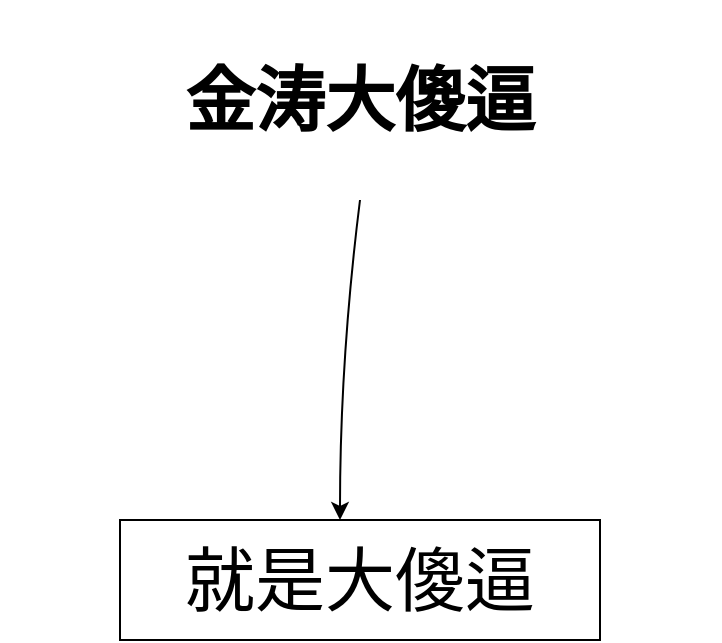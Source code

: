<mxfile version="20.6.0" type="github">
  <diagram id="wBjWxPdBR-myqsDu7f4b" name="第 1 页">
    <mxGraphModel dx="1038" dy="1336" grid="1" gridSize="10" guides="1" tooltips="1" connect="1" arrows="1" fold="1" page="0" pageScale="1" pageWidth="827" pageHeight="1169" math="0" shadow="0">
      <root>
        <mxCell id="0" />
        <mxCell id="1" parent="0" />
        <mxCell id="KufF_cPRl6Ib_6nAEm4H-1" value="&lt;h1 style=&quot;font-size: 35px;&quot;&gt;金涛大傻逼&lt;/h1&gt;" style="text;html=1;strokeColor=none;fillColor=none;align=center;verticalAlign=middle;whiteSpace=wrap;rounded=0;" vertex="1" parent="1">
          <mxGeometry x="80" y="-500" width="360" height="100" as="geometry" />
        </mxCell>
        <mxCell id="KufF_cPRl6Ib_6nAEm4H-3" value="就是大傻逼" style="rounded=0;whiteSpace=wrap;html=1;fontFamily=Helvetica;fontSize=35;" vertex="1" parent="1">
          <mxGeometry x="140" y="-240" width="240" height="60" as="geometry" />
        </mxCell>
        <mxCell id="KufF_cPRl6Ib_6nAEm4H-2" value="" style="curved=1;endArrow=classic;html=1;rounded=0;fontFamily=Helvetica;fontSize=35;exitX=0.5;exitY=1;exitDx=0;exitDy=0;" edge="1" parent="1" source="KufF_cPRl6Ib_6nAEm4H-1">
          <mxGeometry width="50" height="50" relative="1" as="geometry">
            <mxPoint x="410" y="-280" as="sourcePoint" />
            <mxPoint x="250" y="-240" as="targetPoint" />
            <Array as="points">
              <mxPoint x="250" y="-320" />
            </Array>
          </mxGeometry>
        </mxCell>
      </root>
    </mxGraphModel>
  </diagram>
</mxfile>
